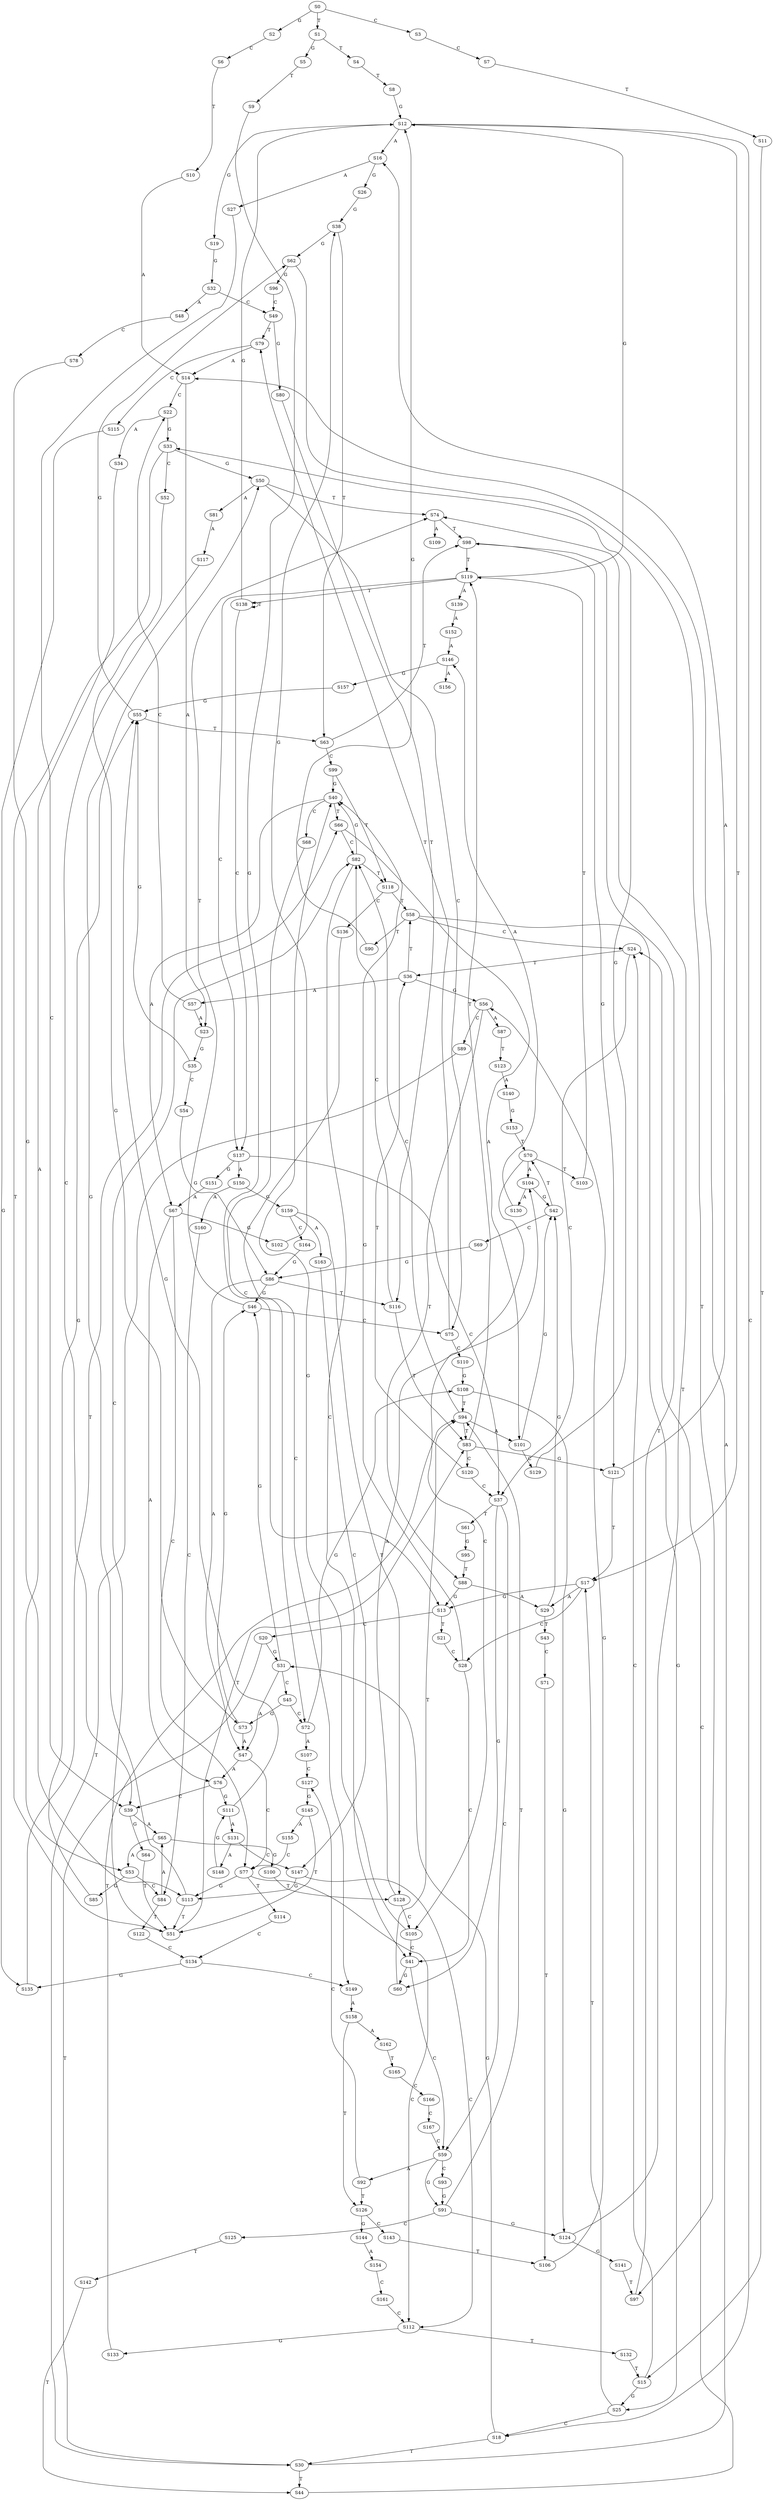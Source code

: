 strict digraph  {
	S0 -> S1 [ label = T ];
	S0 -> S2 [ label = G ];
	S0 -> S3 [ label = C ];
	S1 -> S4 [ label = T ];
	S1 -> S5 [ label = G ];
	S2 -> S6 [ label = C ];
	S3 -> S7 [ label = C ];
	S4 -> S8 [ label = T ];
	S5 -> S9 [ label = T ];
	S6 -> S10 [ label = T ];
	S7 -> S11 [ label = T ];
	S8 -> S12 [ label = G ];
	S9 -> S13 [ label = G ];
	S10 -> S14 [ label = A ];
	S11 -> S15 [ label = T ];
	S12 -> S16 [ label = A ];
	S12 -> S17 [ label = T ];
	S12 -> S18 [ label = C ];
	S12 -> S19 [ label = G ];
	S13 -> S20 [ label = C ];
	S13 -> S21 [ label = T ];
	S14 -> S22 [ label = C ];
	S14 -> S23 [ label = A ];
	S15 -> S24 [ label = C ];
	S15 -> S25 [ label = G ];
	S16 -> S26 [ label = G ];
	S16 -> S27 [ label = A ];
	S17 -> S13 [ label = G ];
	S17 -> S28 [ label = C ];
	S17 -> S29 [ label = A ];
	S18 -> S30 [ label = T ];
	S18 -> S31 [ label = G ];
	S19 -> S32 [ label = G ];
	S20 -> S31 [ label = G ];
	S20 -> S30 [ label = T ];
	S21 -> S28 [ label = C ];
	S22 -> S33 [ label = G ];
	S22 -> S34 [ label = A ];
	S23 -> S35 [ label = G ];
	S24 -> S36 [ label = T ];
	S24 -> S37 [ label = C ];
	S25 -> S18 [ label = C ];
	S25 -> S17 [ label = T ];
	S26 -> S38 [ label = G ];
	S27 -> S39 [ label = C ];
	S28 -> S40 [ label = G ];
	S28 -> S41 [ label = C ];
	S29 -> S42 [ label = G ];
	S29 -> S43 [ label = T ];
	S30 -> S14 [ label = A ];
	S30 -> S44 [ label = T ];
	S31 -> S45 [ label = C ];
	S31 -> S46 [ label = G ];
	S31 -> S47 [ label = A ];
	S32 -> S48 [ label = A ];
	S32 -> S49 [ label = C ];
	S33 -> S50 [ label = G ];
	S33 -> S51 [ label = T ];
	S33 -> S52 [ label = C ];
	S34 -> S53 [ label = A ];
	S35 -> S54 [ label = C ];
	S35 -> S55 [ label = G ];
	S36 -> S56 [ label = G ];
	S36 -> S57 [ label = A ];
	S36 -> S58 [ label = T ];
	S37 -> S59 [ label = C ];
	S37 -> S60 [ label = G ];
	S37 -> S61 [ label = T ];
	S38 -> S62 [ label = G ];
	S38 -> S63 [ label = T ];
	S39 -> S64 [ label = G ];
	S39 -> S65 [ label = A ];
	S40 -> S66 [ label = T ];
	S40 -> S67 [ label = A ];
	S40 -> S68 [ label = C ];
	S41 -> S59 [ label = C ];
	S41 -> S60 [ label = G ];
	S42 -> S69 [ label = C ];
	S42 -> S70 [ label = T ];
	S43 -> S71 [ label = C ];
	S44 -> S24 [ label = C ];
	S45 -> S72 [ label = C ];
	S45 -> S73 [ label = G ];
	S46 -> S74 [ label = T ];
	S46 -> S75 [ label = C ];
	S47 -> S76 [ label = A ];
	S47 -> S77 [ label = C ];
	S48 -> S78 [ label = C ];
	S49 -> S79 [ label = T ];
	S49 -> S80 [ label = G ];
	S50 -> S74 [ label = T ];
	S50 -> S81 [ label = A ];
	S50 -> S75 [ label = C ];
	S51 -> S82 [ label = C ];
	S51 -> S83 [ label = T ];
	S52 -> S73 [ label = G ];
	S53 -> S84 [ label = C ];
	S53 -> S85 [ label = G ];
	S54 -> S86 [ label = G ];
	S55 -> S63 [ label = T ];
	S55 -> S62 [ label = G ];
	S56 -> S87 [ label = A ];
	S56 -> S88 [ label = T ];
	S56 -> S89 [ label = C ];
	S57 -> S23 [ label = A ];
	S57 -> S22 [ label = C ];
	S58 -> S24 [ label = C ];
	S58 -> S25 [ label = G ];
	S58 -> S90 [ label = T ];
	S59 -> S91 [ label = G ];
	S59 -> S92 [ label = A ];
	S59 -> S93 [ label = C ];
	S60 -> S94 [ label = T ];
	S61 -> S95 [ label = G ];
	S62 -> S96 [ label = G ];
	S62 -> S97 [ label = T ];
	S63 -> S98 [ label = T ];
	S63 -> S99 [ label = C ];
	S64 -> S51 [ label = T ];
	S65 -> S100 [ label = G ];
	S65 -> S53 [ label = A ];
	S66 -> S101 [ label = A ];
	S66 -> S82 [ label = C ];
	S67 -> S76 [ label = A ];
	S67 -> S102 [ label = G ];
	S67 -> S77 [ label = C ];
	S68 -> S72 [ label = C ];
	S69 -> S86 [ label = G ];
	S70 -> S103 [ label = T ];
	S70 -> S104 [ label = A ];
	S70 -> S105 [ label = C ];
	S71 -> S106 [ label = T ];
	S72 -> S107 [ label = A ];
	S72 -> S108 [ label = G ];
	S73 -> S46 [ label = G ];
	S73 -> S47 [ label = A ];
	S74 -> S109 [ label = A ];
	S74 -> S98 [ label = T ];
	S75 -> S79 [ label = T ];
	S75 -> S110 [ label = C ];
	S76 -> S111 [ label = G ];
	S76 -> S39 [ label = C ];
	S77 -> S112 [ label = C ];
	S77 -> S113 [ label = G ];
	S77 -> S114 [ label = T ];
	S78 -> S113 [ label = G ];
	S79 -> S14 [ label = A ];
	S79 -> S115 [ label = C ];
	S80 -> S116 [ label = T ];
	S81 -> S117 [ label = A ];
	S82 -> S118 [ label = T ];
	S82 -> S41 [ label = C ];
	S82 -> S40 [ label = G ];
	S83 -> S119 [ label = T ];
	S83 -> S120 [ label = C ];
	S83 -> S121 [ label = G ];
	S84 -> S122 [ label = T ];
	S84 -> S65 [ label = A ];
	S85 -> S55 [ label = G ];
	S86 -> S116 [ label = T ];
	S86 -> S47 [ label = A ];
	S86 -> S46 [ label = G ];
	S87 -> S123 [ label = T ];
	S88 -> S13 [ label = G ];
	S88 -> S29 [ label = A ];
	S89 -> S30 [ label = T ];
	S90 -> S12 [ label = G ];
	S91 -> S124 [ label = G ];
	S91 -> S125 [ label = C ];
	S91 -> S94 [ label = T ];
	S92 -> S126 [ label = T ];
	S92 -> S127 [ label = C ];
	S93 -> S91 [ label = G ];
	S94 -> S83 [ label = T ];
	S94 -> S101 [ label = A ];
	S94 -> S82 [ label = C ];
	S95 -> S88 [ label = T ];
	S96 -> S49 [ label = C ];
	S97 -> S98 [ label = T ];
	S98 -> S119 [ label = T ];
	S98 -> S121 [ label = G ];
	S99 -> S118 [ label = T ];
	S99 -> S40 [ label = G ];
	S100 -> S128 [ label = T ];
	S101 -> S42 [ label = G ];
	S101 -> S129 [ label = C ];
	S102 -> S38 [ label = G ];
	S103 -> S119 [ label = T ];
	S104 -> S130 [ label = A ];
	S104 -> S42 [ label = G ];
	S105 -> S41 [ label = C ];
	S105 -> S40 [ label = G ];
	S106 -> S56 [ label = G ];
	S107 -> S127 [ label = C ];
	S108 -> S124 [ label = G ];
	S108 -> S94 [ label = T ];
	S110 -> S108 [ label = G ];
	S111 -> S131 [ label = A ];
	S111 -> S55 [ label = G ];
	S112 -> S132 [ label = T ];
	S112 -> S133 [ label = G ];
	S113 -> S50 [ label = G ];
	S113 -> S51 [ label = T ];
	S114 -> S134 [ label = C ];
	S115 -> S135 [ label = G ];
	S116 -> S83 [ label = T ];
	S116 -> S82 [ label = C ];
	S117 -> S39 [ label = C ];
	S118 -> S58 [ label = T ];
	S118 -> S136 [ label = C ];
	S119 -> S137 [ label = C ];
	S119 -> S12 [ label = G ];
	S119 -> S138 [ label = T ];
	S119 -> S139 [ label = A ];
	S120 -> S37 [ label = C ];
	S120 -> S36 [ label = T ];
	S121 -> S16 [ label = A ];
	S121 -> S17 [ label = T ];
	S122 -> S134 [ label = C ];
	S123 -> S140 [ label = A ];
	S124 -> S141 [ label = G ];
	S124 -> S74 [ label = T ];
	S125 -> S142 [ label = T ];
	S126 -> S143 [ label = C ];
	S126 -> S144 [ label = G ];
	S127 -> S145 [ label = G ];
	S128 -> S104 [ label = A ];
	S128 -> S105 [ label = C ];
	S129 -> S33 [ label = G ];
	S130 -> S146 [ label = A ];
	S131 -> S147 [ label = C ];
	S131 -> S148 [ label = A ];
	S132 -> S15 [ label = T ];
	S133 -> S94 [ label = T ];
	S134 -> S149 [ label = C ];
	S134 -> S135 [ label = G ];
	S135 -> S66 [ label = T ];
	S136 -> S149 [ label = C ];
	S137 -> S150 [ label = A ];
	S137 -> S37 [ label = C ];
	S137 -> S151 [ label = G ];
	S138 -> S137 [ label = C ];
	S138 -> S12 [ label = G ];
	S138 -> S138 [ label = T ];
	S139 -> S152 [ label = A ];
	S140 -> S153 [ label = G ];
	S141 -> S97 [ label = T ];
	S142 -> S44 [ label = T ];
	S143 -> S106 [ label = T ];
	S144 -> S154 [ label = A ];
	S145 -> S155 [ label = A ];
	S145 -> S51 [ label = T ];
	S146 -> S156 [ label = A ];
	S146 -> S157 [ label = G ];
	S147 -> S113 [ label = G ];
	S147 -> S112 [ label = C ];
	S148 -> S111 [ label = G ];
	S149 -> S158 [ label = A ];
	S150 -> S159 [ label = G ];
	S150 -> S160 [ label = A ];
	S151 -> S67 [ label = A ];
	S152 -> S146 [ label = A ];
	S153 -> S70 [ label = T ];
	S154 -> S161 [ label = C ];
	S155 -> S77 [ label = C ];
	S157 -> S55 [ label = G ];
	S158 -> S126 [ label = T ];
	S158 -> S162 [ label = A ];
	S159 -> S163 [ label = A ];
	S159 -> S164 [ label = C ];
	S159 -> S128 [ label = T ];
	S160 -> S84 [ label = C ];
	S161 -> S112 [ label = C ];
	S162 -> S165 [ label = T ];
	S163 -> S147 [ label = C ];
	S164 -> S86 [ label = G ];
	S165 -> S166 [ label = C ];
	S166 -> S167 [ label = C ];
	S167 -> S59 [ label = C ];
}

